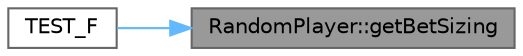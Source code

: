 digraph "RandomPlayer::getBetSizing"
{
 // INTERACTIVE_SVG=YES
 // LATEX_PDF_SIZE
  bgcolor="transparent";
  edge [fontname=Helvetica,fontsize=10,labelfontname=Helvetica,labelfontsize=10];
  node [fontname=Helvetica,fontsize=10,shape=box,height=0.2,width=0.4];
  rankdir="RL";
  Node1 [id="Node000001",label="RandomPlayer::getBetSizing",height=0.2,width=0.4,color="gray40", fillcolor="grey60", style="filled", fontcolor="black",tooltip="Gets the player's bet sizing during their turn."];
  Node1 -> Node2 [id="edge1_Node000001_Node000002",dir="back",color="steelblue1",style="solid",tooltip=" "];
  Node2 [id="Node000002",label="TEST_F",height=0.2,width=0.4,color="grey40", fillcolor="white", style="filled",URL="$test___random_player_8cc.html#ab3fd393d61d5b0a66c2e4667f9cfa92d",tooltip=" "];
}
